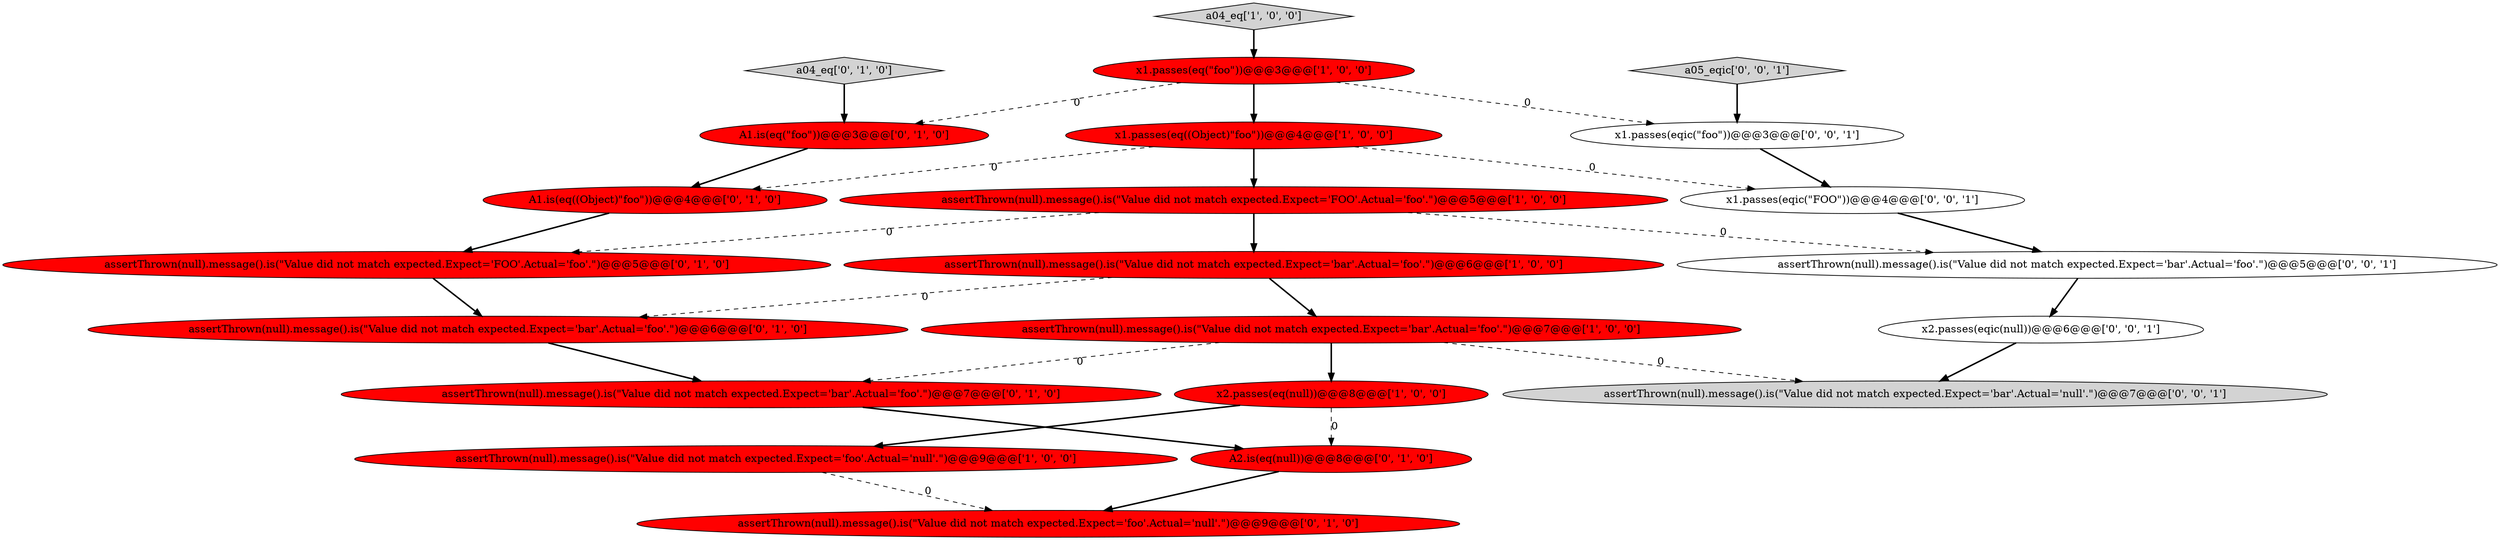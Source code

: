 digraph {
13 [style = filled, label = "assertThrown(null).message().is(\"Value did not match expected.Expect='foo'.Actual='null'.\")@@@9@@@['0', '1', '0']", fillcolor = red, shape = ellipse image = "AAA1AAABBB2BBB"];
9 [style = filled, label = "A1.is(eq((Object)\"foo\"))@@@4@@@['0', '1', '0']", fillcolor = red, shape = ellipse image = "AAA1AAABBB2BBB"];
0 [style = filled, label = "x2.passes(eq(null))@@@8@@@['1', '0', '0']", fillcolor = red, shape = ellipse image = "AAA1AAABBB1BBB"];
14 [style = filled, label = "A1.is(eq(\"foo\"))@@@3@@@['0', '1', '0']", fillcolor = red, shape = ellipse image = "AAA1AAABBB2BBB"];
1 [style = filled, label = "x1.passes(eq(\"foo\"))@@@3@@@['1', '0', '0']", fillcolor = red, shape = ellipse image = "AAA1AAABBB1BBB"];
6 [style = filled, label = "assertThrown(null).message().is(\"Value did not match expected.Expect='foo'.Actual='null'.\")@@@9@@@['1', '0', '0']", fillcolor = red, shape = ellipse image = "AAA1AAABBB1BBB"];
4 [style = filled, label = "x1.passes(eq((Object)\"foo\"))@@@4@@@['1', '0', '0']", fillcolor = red, shape = ellipse image = "AAA1AAABBB1BBB"];
2 [style = filled, label = "assertThrown(null).message().is(\"Value did not match expected.Expect='bar'.Actual='foo'.\")@@@6@@@['1', '0', '0']", fillcolor = red, shape = ellipse image = "AAA1AAABBB1BBB"];
3 [style = filled, label = "a04_eq['1', '0', '0']", fillcolor = lightgray, shape = diamond image = "AAA0AAABBB1BBB"];
8 [style = filled, label = "assertThrown(null).message().is(\"Value did not match expected.Expect='bar'.Actual='foo'.\")@@@7@@@['0', '1', '0']", fillcolor = red, shape = ellipse image = "AAA1AAABBB2BBB"];
10 [style = filled, label = "assertThrown(null).message().is(\"Value did not match expected.Expect='FOO'.Actual='foo'.\")@@@5@@@['0', '1', '0']", fillcolor = red, shape = ellipse image = "AAA1AAABBB2BBB"];
7 [style = filled, label = "assertThrown(null).message().is(\"Value did not match expected.Expect='bar'.Actual='foo'.\")@@@7@@@['1', '0', '0']", fillcolor = red, shape = ellipse image = "AAA1AAABBB1BBB"];
21 [style = filled, label = "x1.passes(eqic(\"FOO\"))@@@4@@@['0', '0', '1']", fillcolor = white, shape = ellipse image = "AAA0AAABBB3BBB"];
11 [style = filled, label = "a04_eq['0', '1', '0']", fillcolor = lightgray, shape = diamond image = "AAA0AAABBB2BBB"];
19 [style = filled, label = "assertThrown(null).message().is(\"Value did not match expected.Expect='bar'.Actual='foo'.\")@@@5@@@['0', '0', '1']", fillcolor = white, shape = ellipse image = "AAA0AAABBB3BBB"];
5 [style = filled, label = "assertThrown(null).message().is(\"Value did not match expected.Expect='FOO'.Actual='foo'.\")@@@5@@@['1', '0', '0']", fillcolor = red, shape = ellipse image = "AAA1AAABBB1BBB"];
12 [style = filled, label = "assertThrown(null).message().is(\"Value did not match expected.Expect='bar'.Actual='foo'.\")@@@6@@@['0', '1', '0']", fillcolor = red, shape = ellipse image = "AAA1AAABBB2BBB"];
15 [style = filled, label = "A2.is(eq(null))@@@8@@@['0', '1', '0']", fillcolor = red, shape = ellipse image = "AAA1AAABBB2BBB"];
20 [style = filled, label = "x1.passes(eqic(\"foo\"))@@@3@@@['0', '0', '1']", fillcolor = white, shape = ellipse image = "AAA0AAABBB3BBB"];
18 [style = filled, label = "x2.passes(eqic(null))@@@6@@@['0', '0', '1']", fillcolor = white, shape = ellipse image = "AAA0AAABBB3BBB"];
16 [style = filled, label = "assertThrown(null).message().is(\"Value did not match expected.Expect='bar'.Actual='null'.\")@@@7@@@['0', '0', '1']", fillcolor = lightgray, shape = ellipse image = "AAA0AAABBB3BBB"];
17 [style = filled, label = "a05_eqic['0', '0', '1']", fillcolor = lightgray, shape = diamond image = "AAA0AAABBB3BBB"];
1->4 [style = bold, label=""];
15->13 [style = bold, label=""];
19->18 [style = bold, label=""];
8->15 [style = bold, label=""];
3->1 [style = bold, label=""];
21->19 [style = bold, label=""];
1->14 [style = dashed, label="0"];
11->14 [style = bold, label=""];
0->6 [style = bold, label=""];
7->16 [style = dashed, label="0"];
7->8 [style = dashed, label="0"];
0->15 [style = dashed, label="0"];
7->0 [style = bold, label=""];
9->10 [style = bold, label=""];
4->21 [style = dashed, label="0"];
20->21 [style = bold, label=""];
1->20 [style = dashed, label="0"];
4->9 [style = dashed, label="0"];
2->12 [style = dashed, label="0"];
5->2 [style = bold, label=""];
6->13 [style = dashed, label="0"];
5->10 [style = dashed, label="0"];
10->12 [style = bold, label=""];
12->8 [style = bold, label=""];
14->9 [style = bold, label=""];
2->7 [style = bold, label=""];
5->19 [style = dashed, label="0"];
4->5 [style = bold, label=""];
17->20 [style = bold, label=""];
18->16 [style = bold, label=""];
}
